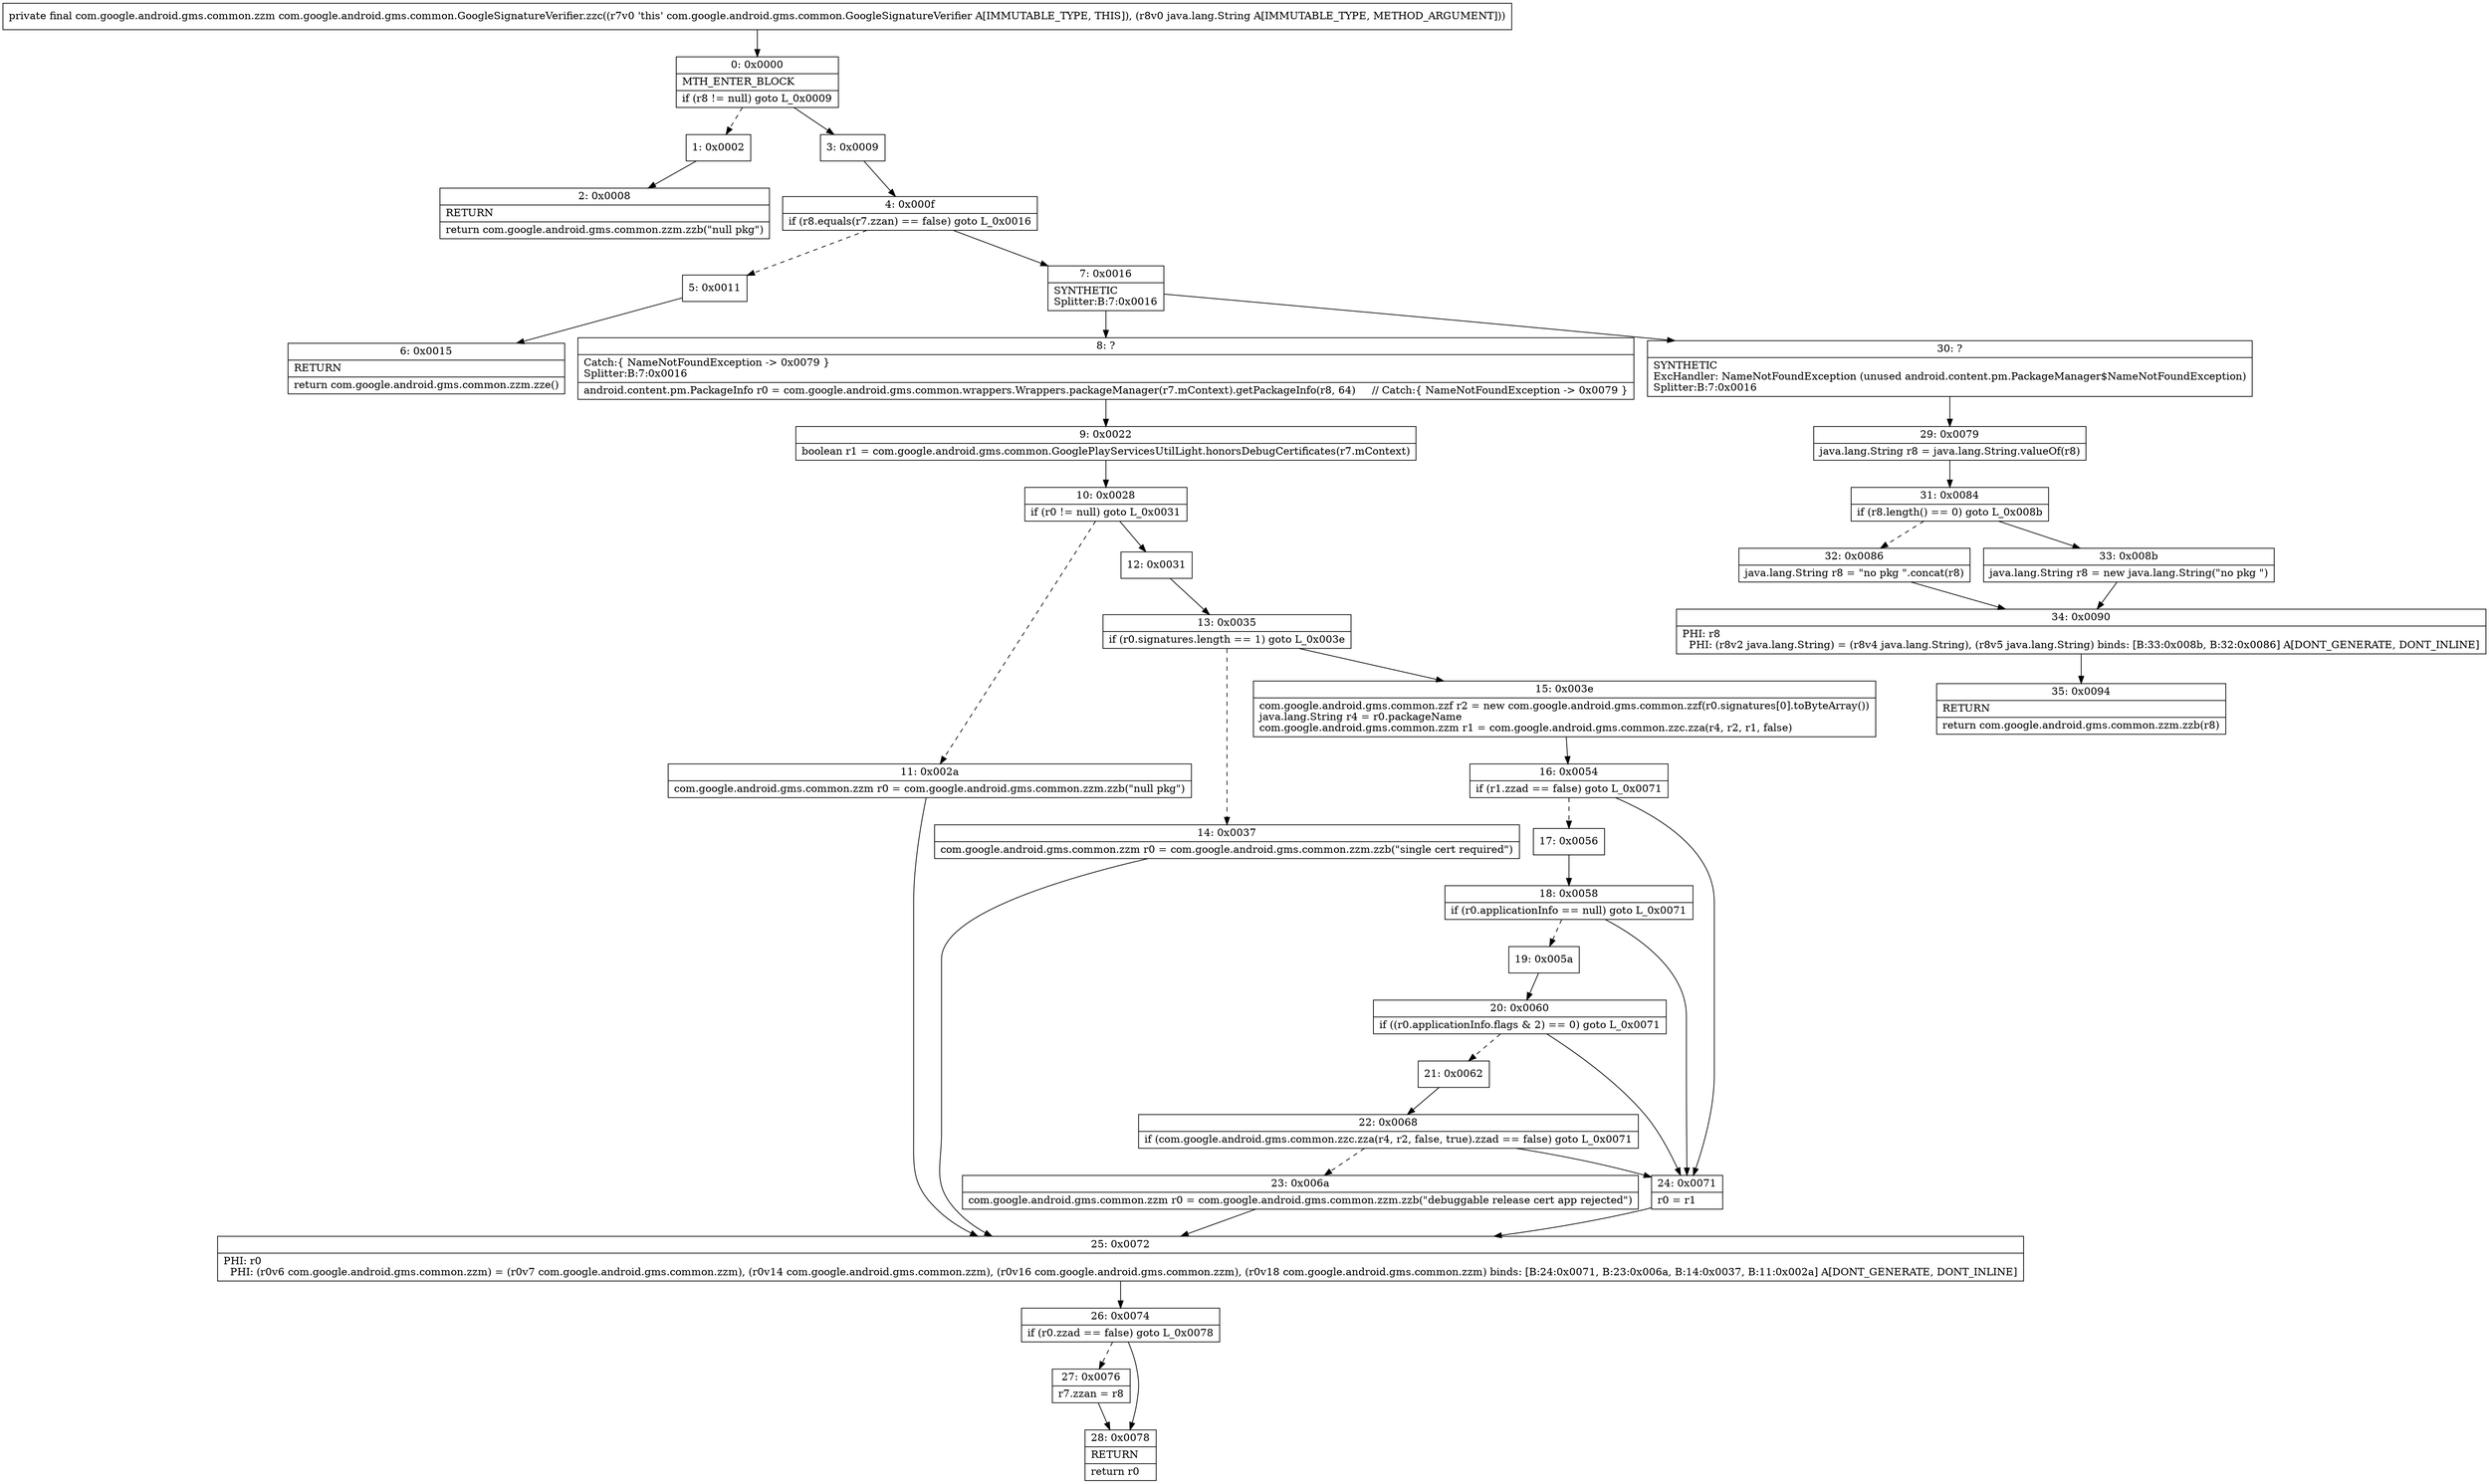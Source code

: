 digraph "CFG forcom.google.android.gms.common.GoogleSignatureVerifier.zzc(Ljava\/lang\/String;)Lcom\/google\/android\/gms\/common\/zzm;" {
Node_0 [shape=record,label="{0\:\ 0x0000|MTH_ENTER_BLOCK\l|if (r8 != null) goto L_0x0009\l}"];
Node_1 [shape=record,label="{1\:\ 0x0002}"];
Node_2 [shape=record,label="{2\:\ 0x0008|RETURN\l|return com.google.android.gms.common.zzm.zzb(\"null pkg\")\l}"];
Node_3 [shape=record,label="{3\:\ 0x0009}"];
Node_4 [shape=record,label="{4\:\ 0x000f|if (r8.equals(r7.zzan) == false) goto L_0x0016\l}"];
Node_5 [shape=record,label="{5\:\ 0x0011}"];
Node_6 [shape=record,label="{6\:\ 0x0015|RETURN\l|return com.google.android.gms.common.zzm.zze()\l}"];
Node_7 [shape=record,label="{7\:\ 0x0016|SYNTHETIC\lSplitter:B:7:0x0016\l}"];
Node_8 [shape=record,label="{8\:\ ?|Catch:\{ NameNotFoundException \-\> 0x0079 \}\lSplitter:B:7:0x0016\l|android.content.pm.PackageInfo r0 = com.google.android.gms.common.wrappers.Wrappers.packageManager(r7.mContext).getPackageInfo(r8, 64)     \/\/ Catch:\{ NameNotFoundException \-\> 0x0079 \}\l}"];
Node_9 [shape=record,label="{9\:\ 0x0022|boolean r1 = com.google.android.gms.common.GooglePlayServicesUtilLight.honorsDebugCertificates(r7.mContext)\l}"];
Node_10 [shape=record,label="{10\:\ 0x0028|if (r0 != null) goto L_0x0031\l}"];
Node_11 [shape=record,label="{11\:\ 0x002a|com.google.android.gms.common.zzm r0 = com.google.android.gms.common.zzm.zzb(\"null pkg\")\l}"];
Node_12 [shape=record,label="{12\:\ 0x0031}"];
Node_13 [shape=record,label="{13\:\ 0x0035|if (r0.signatures.length == 1) goto L_0x003e\l}"];
Node_14 [shape=record,label="{14\:\ 0x0037|com.google.android.gms.common.zzm r0 = com.google.android.gms.common.zzm.zzb(\"single cert required\")\l}"];
Node_15 [shape=record,label="{15\:\ 0x003e|com.google.android.gms.common.zzf r2 = new com.google.android.gms.common.zzf(r0.signatures[0].toByteArray())\ljava.lang.String r4 = r0.packageName\lcom.google.android.gms.common.zzm r1 = com.google.android.gms.common.zzc.zza(r4, r2, r1, false)\l}"];
Node_16 [shape=record,label="{16\:\ 0x0054|if (r1.zzad == false) goto L_0x0071\l}"];
Node_17 [shape=record,label="{17\:\ 0x0056}"];
Node_18 [shape=record,label="{18\:\ 0x0058|if (r0.applicationInfo == null) goto L_0x0071\l}"];
Node_19 [shape=record,label="{19\:\ 0x005a}"];
Node_20 [shape=record,label="{20\:\ 0x0060|if ((r0.applicationInfo.flags & 2) == 0) goto L_0x0071\l}"];
Node_21 [shape=record,label="{21\:\ 0x0062}"];
Node_22 [shape=record,label="{22\:\ 0x0068|if (com.google.android.gms.common.zzc.zza(r4, r2, false, true).zzad == false) goto L_0x0071\l}"];
Node_23 [shape=record,label="{23\:\ 0x006a|com.google.android.gms.common.zzm r0 = com.google.android.gms.common.zzm.zzb(\"debuggable release cert app rejected\")\l}"];
Node_24 [shape=record,label="{24\:\ 0x0071|r0 = r1\l}"];
Node_25 [shape=record,label="{25\:\ 0x0072|PHI: r0 \l  PHI: (r0v6 com.google.android.gms.common.zzm) = (r0v7 com.google.android.gms.common.zzm), (r0v14 com.google.android.gms.common.zzm), (r0v16 com.google.android.gms.common.zzm), (r0v18 com.google.android.gms.common.zzm) binds: [B:24:0x0071, B:23:0x006a, B:14:0x0037, B:11:0x002a] A[DONT_GENERATE, DONT_INLINE]\l}"];
Node_26 [shape=record,label="{26\:\ 0x0074|if (r0.zzad == false) goto L_0x0078\l}"];
Node_27 [shape=record,label="{27\:\ 0x0076|r7.zzan = r8\l}"];
Node_28 [shape=record,label="{28\:\ 0x0078|RETURN\l|return r0\l}"];
Node_29 [shape=record,label="{29\:\ 0x0079|java.lang.String r8 = java.lang.String.valueOf(r8)\l}"];
Node_30 [shape=record,label="{30\:\ ?|SYNTHETIC\lExcHandler: NameNotFoundException (unused android.content.pm.PackageManager$NameNotFoundException)\lSplitter:B:7:0x0016\l}"];
Node_31 [shape=record,label="{31\:\ 0x0084|if (r8.length() == 0) goto L_0x008b\l}"];
Node_32 [shape=record,label="{32\:\ 0x0086|java.lang.String r8 = \"no pkg \".concat(r8)\l}"];
Node_33 [shape=record,label="{33\:\ 0x008b|java.lang.String r8 = new java.lang.String(\"no pkg \")\l}"];
Node_34 [shape=record,label="{34\:\ 0x0090|PHI: r8 \l  PHI: (r8v2 java.lang.String) = (r8v4 java.lang.String), (r8v5 java.lang.String) binds: [B:33:0x008b, B:32:0x0086] A[DONT_GENERATE, DONT_INLINE]\l}"];
Node_35 [shape=record,label="{35\:\ 0x0094|RETURN\l|return com.google.android.gms.common.zzm.zzb(r8)\l}"];
MethodNode[shape=record,label="{private final com.google.android.gms.common.zzm com.google.android.gms.common.GoogleSignatureVerifier.zzc((r7v0 'this' com.google.android.gms.common.GoogleSignatureVerifier A[IMMUTABLE_TYPE, THIS]), (r8v0 java.lang.String A[IMMUTABLE_TYPE, METHOD_ARGUMENT])) }"];
MethodNode -> Node_0;
Node_0 -> Node_1[style=dashed];
Node_0 -> Node_3;
Node_1 -> Node_2;
Node_3 -> Node_4;
Node_4 -> Node_5[style=dashed];
Node_4 -> Node_7;
Node_5 -> Node_6;
Node_7 -> Node_8;
Node_7 -> Node_30;
Node_8 -> Node_9;
Node_9 -> Node_10;
Node_10 -> Node_11[style=dashed];
Node_10 -> Node_12;
Node_11 -> Node_25;
Node_12 -> Node_13;
Node_13 -> Node_14[style=dashed];
Node_13 -> Node_15;
Node_14 -> Node_25;
Node_15 -> Node_16;
Node_16 -> Node_17[style=dashed];
Node_16 -> Node_24;
Node_17 -> Node_18;
Node_18 -> Node_19[style=dashed];
Node_18 -> Node_24;
Node_19 -> Node_20;
Node_20 -> Node_21[style=dashed];
Node_20 -> Node_24;
Node_21 -> Node_22;
Node_22 -> Node_23[style=dashed];
Node_22 -> Node_24;
Node_23 -> Node_25;
Node_24 -> Node_25;
Node_25 -> Node_26;
Node_26 -> Node_27[style=dashed];
Node_26 -> Node_28;
Node_27 -> Node_28;
Node_29 -> Node_31;
Node_30 -> Node_29;
Node_31 -> Node_32[style=dashed];
Node_31 -> Node_33;
Node_32 -> Node_34;
Node_33 -> Node_34;
Node_34 -> Node_35;
}


